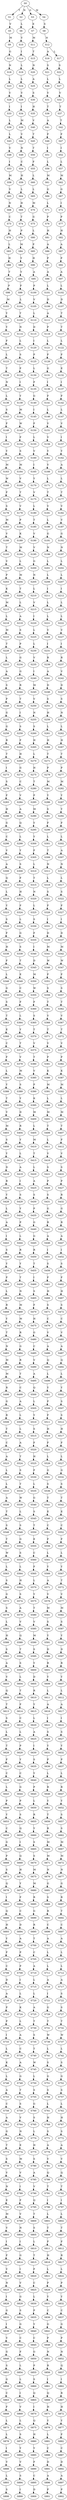 strict digraph  {
	S0 -> S1 [ label = T ];
	S0 -> S2 [ label = N ];
	S0 -> S3 [ label = G ];
	S0 -> S4 [ label = M ];
	S1 -> S5 [ label = V ];
	S2 -> S6 [ label = L ];
	S3 -> S7 [ label = E ];
	S4 -> S8 [ label = S ];
	S5 -> S9 [ label = M ];
	S6 -> S10 [ label = V ];
	S7 -> S11 [ label = M ];
	S8 -> S12 [ label = N ];
	S9 -> S13 [ label = G ];
	S10 -> S14 [ label = I ];
	S11 -> S15 [ label = T ];
	S12 -> S16 [ label = A ];
	S12 -> S17 [ label = L ];
	S13 -> S18 [ label = N ];
	S14 -> S19 [ label = L ];
	S15 -> S20 [ label = N ];
	S16 -> S21 [ label = S ];
	S17 -> S22 [ label = S ];
	S18 -> S23 [ label = L ];
	S19 -> S24 [ label = L ];
	S20 -> S25 [ label = A ];
	S21 -> S26 [ label = L ];
	S22 -> S27 [ label = L ];
	S23 -> S28 [ label = V ];
	S24 -> S29 [ label = V ];
	S25 -> S30 [ label = S ];
	S26 -> S31 [ label = V ];
	S27 -> S32 [ label = V ];
	S28 -> S33 [ label = I ];
	S29 -> S34 [ label = I ];
	S30 -> S35 [ label = H ];
	S31 -> S36 [ label = T ];
	S32 -> S37 [ label = T ];
	S33 -> S38 [ label = L ];
	S34 -> S39 [ label = M ];
	S35 -> S40 [ label = V ];
	S36 -> S41 [ label = A ];
	S37 -> S42 [ label = T ];
	S38 -> S43 [ label = L ];
	S39 -> S44 [ label = V ];
	S40 -> S45 [ label = T ];
	S41 -> S46 [ label = F ];
	S42 -> S47 [ label = F ];
	S43 -> S48 [ label = V ];
	S44 -> S49 [ label = N ];
	S45 -> S50 [ label = T ];
	S46 -> S51 [ label = I ];
	S47 -> S52 [ label = I ];
	S48 -> S53 [ label = I ];
	S49 -> S54 [ label = C ];
	S50 -> S55 [ label = F ];
	S51 -> S56 [ label = L ];
	S52 -> S57 [ label = L ];
	S53 -> S58 [ label = M ];
	S54 -> S59 [ label = H ];
	S55 -> S60 [ label = L ];
	S56 -> S61 [ label = M ];
	S57 -> S62 [ label = M ];
	S58 -> S63 [ label = V ];
	S59 -> S64 [ label = L ];
	S60 -> S65 [ label = L ];
	S61 -> S66 [ label = G ];
	S62 -> S67 [ label = G ];
	S63 -> S68 [ label = N ];
	S64 -> S69 [ label = H ];
	S65 -> S70 [ label = M ];
	S66 -> S71 [ label = L ];
	S67 -> S72 [ label = I ];
	S68 -> S73 [ label = C ];
	S69 -> S74 [ label = T ];
	S70 -> S75 [ label = G ];
	S71 -> S76 [ label = P ];
	S72 -> S77 [ label = P ];
	S73 -> S78 [ label = H ];
	S74 -> S79 [ label = P ];
	S75 -> S80 [ label = L ];
	S76 -> S81 [ label = H ];
	S77 -> S82 [ label = H ];
	S78 -> S83 [ label = L ];
	S79 -> S84 [ label = M ];
	S80 -> S85 [ label = P ];
	S81 -> S86 [ label = A ];
	S82 -> S87 [ label = A ];
	S83 -> S88 [ label = H ];
	S84 -> S89 [ label = Y ];
	S85 -> S90 [ label = H ];
	S86 -> S91 [ label = P ];
	S87 -> S92 [ label = P ];
	S88 -> S93 [ label = T ];
	S89 -> S94 [ label = Y ];
	S90 -> S95 [ label = A ];
	S91 -> S96 [ label = A ];
	S92 -> S97 [ label = A ];
	S93 -> S98 [ label = P ];
	S94 -> S99 [ label = F ];
	S95 -> S100 [ label = P ];
	S96 -> S101 [ label = L ];
	S97 -> S102 [ label = L ];
	S98 -> S103 [ label = M ];
	S99 -> S104 [ label = L ];
	S100 -> S105 [ label = V ];
	S101 -> S106 [ label = D ];
	S102 -> S107 [ label = D ];
	S103 -> S108 [ label = Y ];
	S104 -> S109 [ label = T ];
	S105 -> S110 [ label = L ];
	S106 -> S111 [ label = A ];
	S107 -> S112 [ label = T ];
	S108 -> S113 [ label = Y ];
	S109 -> S114 [ label = N ];
	S110 -> S115 [ label = D ];
	S111 -> S116 [ label = P ];
	S112 -> S117 [ label = T ];
	S113 -> S118 [ label = F ];
	S114 -> S119 [ label = L ];
	S115 -> S120 [ label = I ];
	S116 -> S121 [ label = L ];
	S117 -> S122 [ label = L ];
	S118 -> S123 [ label = L ];
	S119 -> S124 [ label = S ];
	S120 -> S125 [ label = P ];
	S121 -> S126 [ label = F ];
	S122 -> S127 [ label = F ];
	S123 -> S128 [ label = T ];
	S124 -> S129 [ label = F ];
	S125 -> S130 [ label = L ];
	S126 -> S131 [ label = G ];
	S127 -> S132 [ label = E ];
	S128 -> S133 [ label = N ];
	S129 -> S134 [ label = I ];
	S130 -> S135 [ label = F ];
	S131 -> S136 [ label = I ];
	S132 -> S137 [ label = I ];
	S133 -> S138 [ label = L ];
	S134 -> S139 [ label = Y ];
	S135 -> S140 [ label = G ];
	S136 -> S141 [ label = F ];
	S137 -> S142 [ label = F ];
	S138 -> S143 [ label = S ];
	S139 -> S144 [ label = M ];
	S140 -> S145 [ label = I ];
	S141 -> S146 [ label = L ];
	S142 -> S147 [ label = L ];
	S143 -> S148 [ label = F ];
	S144 -> S149 [ label = W ];
	S145 -> S150 [ label = F ];
	S146 -> S151 [ label = V ];
	S147 -> S152 [ label = V ];
	S148 -> S153 [ label = I ];
	S149 -> S154 [ label = F ];
	S150 -> S155 [ label = L ];
	S151 -> S156 [ label = V ];
	S152 -> S157 [ label = I ];
	S153 -> S158 [ label = Y ];
	S154 -> S159 [ label = S ];
	S155 -> S160 [ label = V ];
	S156 -> S161 [ label = Y ];
	S157 -> S162 [ label = Y ];
	S158 -> S163 [ label = M ];
	S159 -> S164 [ label = M ];
	S160 -> S165 [ label = I ];
	S161 -> S166 [ label = V ];
	S162 -> S167 [ label = A ];
	S163 -> S168 [ label = W ];
	S164 -> S169 [ label = V ];
	S165 -> S170 [ label = Y ];
	S166 -> S171 [ label = L ];
	S167 -> S172 [ label = L ];
	S168 -> S173 [ label = F ];
	S169 -> S174 [ label = T ];
	S170 -> S175 [ label = V ];
	S171 -> S176 [ label = T ];
	S172 -> S177 [ label = T ];
	S173 -> S178 [ label = S ];
	S174 -> S179 [ label = V ];
	S175 -> S180 [ label = L ];
	S176 -> S181 [ label = V ];
	S177 -> S182 [ label = V ];
	S178 -> S183 [ label = M ];
	S179 -> S184 [ label = P ];
	S180 -> S185 [ label = T ];
	S181 -> S186 [ label = L ];
	S182 -> S187 [ label = V ];
	S183 -> S188 [ label = V ];
	S184 -> S189 [ label = K ];
	S185 -> S190 [ label = V ];
	S186 -> S191 [ label = G ];
	S187 -> S192 [ label = G ];
	S188 -> S193 [ label = T ];
	S189 -> S194 [ label = M ];
	S190 -> S195 [ label = V ];
	S191 -> S196 [ label = N ];
	S192 -> S197 [ label = N ];
	S193 -> S198 [ label = V ];
	S194 -> S199 [ label = L ];
	S195 -> S200 [ label = G ];
	S196 -> S201 [ label = L ];
	S197 -> S202 [ label = L ];
	S198 -> S203 [ label = P ];
	S199 -> S204 [ label = M ];
	S200 -> S205 [ label = N ];
	S201 -> S206 [ label = L ];
	S202 -> S207 [ label = L ];
	S203 -> S208 [ label = K ];
	S204 -> S209 [ label = T ];
	S205 -> S210 [ label = L ];
	S206 -> S211 [ label = I ];
	S207 -> S212 [ label = I ];
	S208 -> S213 [ label = M ];
	S209 -> S214 [ label = L ];
	S210 -> S215 [ label = V ];
	S211 -> S216 [ label = L ];
	S212 -> S217 [ label = L ];
	S213 -> S218 [ label = L ];
	S214 -> S219 [ label = A ];
	S215 -> S220 [ label = I ];
	S216 -> S221 [ label = L ];
	S217 -> S222 [ label = L ];
	S218 -> S223 [ label = M ];
	S219 -> S224 [ label = S ];
	S220 -> S225 [ label = L ];
	S221 -> S226 [ label = V ];
	S222 -> S227 [ label = V ];
	S223 -> S228 [ label = T ];
	S224 -> S229 [ label = P ];
	S225 -> S230 [ label = L ];
	S226 -> S231 [ label = I ];
	S227 -> S232 [ label = I ];
	S228 -> S233 [ label = L ];
	S229 -> S234 [ label = G ];
	S230 -> S235 [ label = V ];
	S231 -> S236 [ label = R ];
	S232 -> S237 [ label = R ];
	S233 -> S238 [ label = A ];
	S234 -> S239 [ label = G ];
	S235 -> S240 [ label = I ];
	S236 -> S241 [ label = A ];
	S237 -> S242 [ label = V ];
	S238 -> S243 [ label = S ];
	S239 -> S244 [ label = R ];
	S240 -> S245 [ label = M ];
	S241 -> S246 [ label = D ];
	S242 -> S247 [ label = D ];
	S243 -> S248 [ label = P ];
	S244 -> S249 [ label = T ];
	S245 -> S250 [ label = V ];
	S246 -> S251 [ label = S ];
	S247 -> S252 [ label = S ];
	S248 -> S253 [ label = G ];
	S249 -> S254 [ label = I ];
	S250 -> S255 [ label = N ];
	S251 -> S256 [ label = H ];
	S252 -> S257 [ label = N ];
	S253 -> S258 [ label = G ];
	S254 -> S259 [ label = S ];
	S255 -> S260 [ label = S ];
	S256 -> S261 [ label = L ];
	S257 -> S262 [ label = L ];
	S258 -> S263 [ label = R ];
	S259 -> S264 [ label = F ];
	S260 -> S265 [ label = H ];
	S261 -> S266 [ label = H ];
	S262 -> S267 [ label = H ];
	S263 -> S268 [ label = T ];
	S264 -> S269 [ label = H ];
	S265 -> S270 [ label = L ];
	S266 -> S271 [ label = T ];
	S267 -> S272 [ label = T ];
	S268 -> S273 [ label = I ];
	S269 -> S274 [ label = G ];
	S270 -> S275 [ label = H ];
	S271 -> S276 [ label = P ];
	S272 -> S277 [ label = P ];
	S273 -> S278 [ label = S ];
	S274 -> S279 [ label = C ];
	S275 -> S280 [ label = T ];
	S276 -> S281 [ label = M ];
	S277 -> S282 [ label = M ];
	S278 -> S283 [ label = F ];
	S279 -> S284 [ label = V ];
	S280 -> S285 [ label = P ];
	S281 -> S286 [ label = Y ];
	S282 -> S287 [ label = Y ];
	S283 -> S288 [ label = H ];
	S284 -> S289 [ label = A ];
	S285 -> S290 [ label = M ];
	S286 -> S291 [ label = S ];
	S287 -> S292 [ label = Y ];
	S288 -> S293 [ label = G ];
	S289 -> S294 [ label = Q ];
	S290 -> S295 [ label = Y ];
	S291 -> S296 [ label = F ];
	S292 -> S297 [ label = F ];
	S293 -> S298 [ label = C ];
	S294 -> S299 [ label = L ];
	S295 -> S300 [ label = Y ];
	S296 -> S301 [ label = L ];
	S297 -> S302 [ label = L ];
	S298 -> S303 [ label = V ];
	S299 -> S304 [ label = Y ];
	S300 -> S305 [ label = F ];
	S301 -> S306 [ label = T ];
	S302 -> S307 [ label = A ];
	S303 -> S308 [ label = A ];
	S304 -> S309 [ label = S ];
	S305 -> S310 [ label = L ];
	S306 -> S311 [ label = N ];
	S307 -> S312 [ label = N ];
	S308 -> S313 [ label = Q ];
	S309 -> S314 [ label = F ];
	S310 -> S315 [ label = T ];
	S311 -> S316 [ label = L ];
	S312 -> S317 [ label = L ];
	S313 -> S318 [ label = L ];
	S314 -> S319 [ label = H ];
	S315 -> S320 [ label = N ];
	S316 -> S321 [ label = S ];
	S317 -> S322 [ label = S ];
	S318 -> S323 [ label = Y ];
	S319 -> S324 [ label = F ];
	S320 -> S325 [ label = L ];
	S321 -> S326 [ label = F ];
	S322 -> S327 [ label = F ];
	S323 -> S328 [ label = S ];
	S324 -> S329 [ label = L ];
	S325 -> S330 [ label = S ];
	S326 -> S331 [ label = I ];
	S327 -> S332 [ label = I ];
	S328 -> S333 [ label = F ];
	S329 -> S334 [ label = G ];
	S330 -> S335 [ label = F ];
	S331 -> S336 [ label = D ];
	S332 -> S337 [ label = D ];
	S333 -> S338 [ label = H ];
	S334 -> S339 [ label = S ];
	S335 -> S340 [ label = I ];
	S336 -> S341 [ label = M ];
	S337 -> S342 [ label = M ];
	S338 -> S343 [ label = F ];
	S339 -> S344 [ label = T ];
	S340 -> S345 [ label = D ];
	S341 -> S346 [ label = W ];
	S342 -> S347 [ label = W ];
	S343 -> S348 [ label = L ];
	S344 -> S349 [ label = E ];
	S345 -> S350 [ label = M ];
	S346 -> S351 [ label = F ];
	S347 -> S352 [ label = F ];
	S348 -> S353 [ label = G ];
	S349 -> S354 [ label = C ];
	S350 -> S355 [ label = W ];
	S351 -> S356 [ label = S ];
	S352 -> S357 [ label = S ];
	S353 -> S358 [ label = S ];
	S354 -> S359 [ label = F ];
	S355 -> S360 [ label = F ];
	S356 -> S361 [ label = T ];
	S357 -> S362 [ label = T ];
	S358 -> S363 [ label = T ];
	S359 -> S364 [ label = L ];
	S360 -> S365 [ label = S ];
	S361 -> S366 [ label = V ];
	S362 -> S367 [ label = V ];
	S363 -> S368 [ label = E ];
	S364 -> S369 [ label = Y ];
	S365 -> S370 [ label = T ];
	S366 -> S371 [ label = T ];
	S367 -> S372 [ label = T ];
	S368 -> S373 [ label = C ];
	S369 -> S374 [ label = T ];
	S370 -> S375 [ label = V ];
	S371 -> S376 [ label = V ];
	S372 -> S377 [ label = V ];
	S373 -> S378 [ label = F ];
	S374 -> S379 [ label = V ];
	S375 -> S380 [ label = T ];
	S376 -> S381 [ label = P ];
	S377 -> S382 [ label = P ];
	S378 -> S383 [ label = L ];
	S379 -> S384 [ label = M ];
	S380 -> S385 [ label = V ];
	S381 -> S386 [ label = K ];
	S382 -> S387 [ label = K ];
	S383 -> S388 [ label = Y ];
	S384 -> S389 [ label = S ];
	S385 -> S390 [ label = P ];
	S386 -> S391 [ label = M ];
	S387 -> S392 [ label = M ];
	S388 -> S393 [ label = T ];
	S389 -> S394 [ label = Y ];
	S390 -> S395 [ label = K ];
	S391 -> S396 [ label = L ];
	S392 -> S397 [ label = L ];
	S393 -> S398 [ label = V ];
	S394 -> S399 [ label = D ];
	S395 -> S400 [ label = M ];
	S396 -> S401 [ label = M ];
	S397 -> S402 [ label = M ];
	S398 -> S403 [ label = M ];
	S399 -> S404 [ label = R ];
	S400 -> S405 [ label = L ];
	S401 -> S406 [ label = T ];
	S402 -> S407 [ label = T ];
	S403 -> S408 [ label = S ];
	S404 -> S409 [ label = Y ];
	S405 -> S410 [ label = M ];
	S406 -> S411 [ label = L ];
	S407 -> S412 [ label = F ];
	S408 -> S413 [ label = Y ];
	S409 -> S414 [ label = L ];
	S410 -> S415 [ label = T ];
	S411 -> S416 [ label = V ];
	S412 -> S417 [ label = V ];
	S413 -> S418 [ label = D ];
	S414 -> S419 [ label = A ];
	S415 -> S420 [ label = L ];
	S416 -> S421 [ label = S ];
	S417 -> S422 [ label = S ];
	S418 -> S423 [ label = R ];
	S419 -> S424 [ label = I ];
	S420 -> S425 [ label = A ];
	S421 -> S426 [ label = P ];
	S422 -> S427 [ label = P ];
	S423 -> S428 [ label = Y ];
	S424 -> S429 [ label = S ];
	S425 -> S430 [ label = S ];
	S426 -> S431 [ label = S ];
	S427 -> S432 [ label = R ];
	S428 -> S433 [ label = L ];
	S429 -> S434 [ label = Y ];
	S430 -> S435 [ label = P ];
	S431 -> S436 [ label = G ];
	S432 -> S437 [ label = G ];
	S433 -> S438 [ label = A ];
	S434 -> S439 [ label = P ];
	S435 -> S440 [ label = G ];
	S436 -> S441 [ label = R ];
	S437 -> S442 [ label = R ];
	S438 -> S443 [ label = I ];
	S439 -> S444 [ label = L ];
	S440 -> S445 [ label = G ];
	S441 -> S446 [ label = A ];
	S442 -> S447 [ label = A ];
	S443 -> S448 [ label = S ];
	S444 -> S449 [ label = R ];
	S445 -> S450 [ label = R ];
	S446 -> S451 [ label = I ];
	S447 -> S452 [ label = I ];
	S448 -> S453 [ label = Y ];
	S449 -> S454 [ label = Y ];
	S450 -> S455 [ label = T ];
	S451 -> S456 [ label = S ];
	S452 -> S457 [ label = S ];
	S453 -> S458 [ label = P ];
	S454 -> S459 [ label = T ];
	S455 -> S460 [ label = I ];
	S456 -> S461 [ label = F ];
	S457 -> S462 [ label = F ];
	S458 -> S463 [ label = L ];
	S459 -> S464 [ label = N ];
	S460 -> S465 [ label = S ];
	S461 -> S466 [ label = H ];
	S462 -> S467 [ label = H ];
	S463 -> S468 [ label = R ];
	S464 -> S469 [ label = M ];
	S465 -> S470 [ label = F ];
	S466 -> S471 [ label = S ];
	S467 -> S472 [ label = S ];
	S468 -> S473 [ label = Y ];
	S469 -> S474 [ label = M ];
	S470 -> S475 [ label = H ];
	S471 -> S476 [ label = C ];
	S472 -> S477 [ label = C ];
	S473 -> S478 [ label = T ];
	S474 -> S479 [ label = R ];
	S475 -> S480 [ label = G ];
	S476 -> S481 [ label = V ];
	S477 -> S482 [ label = V ];
	S478 -> S483 [ label = N ];
	S479 -> S484 [ label = G ];
	S480 -> S485 [ label = C ];
	S481 -> S486 [ label = A ];
	S482 -> S487 [ label = A ];
	S483 -> S488 [ label = M ];
	S484 -> S489 [ label = R ];
	S485 -> S490 [ label = V ];
	S486 -> S491 [ label = Q ];
	S487 -> S492 [ label = Q ];
	S488 -> S493 [ label = M ];
	S489 -> S494 [ label = T ];
	S490 -> S495 [ label = A ];
	S491 -> S496 [ label = L ];
	S492 -> S497 [ label = L ];
	S493 -> S498 [ label = R ];
	S494 -> S499 [ label = C ];
	S495 -> S500 [ label = Q ];
	S496 -> S501 [ label = Y ];
	S497 -> S502 [ label = Y ];
	S498 -> S503 [ label = G ];
	S499 -> S504 [ label = A ];
	S500 -> S505 [ label = L ];
	S501 -> S506 [ label = F ];
	S502 -> S507 [ label = S ];
	S503 -> S508 [ label = R ];
	S504 -> S509 [ label = L ];
	S505 -> S510 [ label = Y ];
	S506 -> S511 [ label = F ];
	S507 -> S512 [ label = S ];
	S508 -> S513 [ label = T ];
	S509 -> S514 [ label = L ];
	S510 -> S515 [ label = S ];
	S511 -> S516 [ label = H ];
	S512 -> S517 [ label = H ];
	S513 -> S518 [ label = C ];
	S514 -> S519 [ label = A ];
	S515 -> S520 [ label = F ];
	S516 -> S521 [ label = F ];
	S517 -> S522 [ label = F ];
	S518 -> S523 [ label = A ];
	S519 -> S524 [ label = T ];
	S520 -> S525 [ label = H ];
	S521 -> S526 [ label = L ];
	S522 -> S527 [ label = L ];
	S523 -> S528 [ label = L ];
	S524 -> S529 [ label = S ];
	S525 -> S530 [ label = F ];
	S526 -> S531 [ label = G ];
	S527 -> S532 [ label = G ];
	S528 -> S533 [ label = L ];
	S529 -> S534 [ label = T ];
	S530 -> S535 [ label = L ];
	S531 -> S536 [ label = S ];
	S532 -> S537 [ label = S ];
	S533 -> S538 [ label = A ];
	S534 -> S539 [ label = W ];
	S535 -> S540 [ label = G ];
	S536 -> S541 [ label = T ];
	S537 -> S542 [ label = T ];
	S538 -> S543 [ label = T ];
	S539 -> S544 [ label = L ];
	S540 -> S545 [ label = S ];
	S541 -> S546 [ label = E ];
	S542 -> S547 [ label = E ];
	S543 -> S548 [ label = S ];
	S544 -> S549 [ label = S ];
	S545 -> S550 [ label = T ];
	S546 -> S551 [ label = C ];
	S547 -> S552 [ label = C ];
	S548 -> S553 [ label = T ];
	S549 -> S554 [ label = G ];
	S550 -> S555 [ label = E ];
	S551 -> S556 [ label = F ];
	S552 -> S557 [ label = F ];
	S553 -> S558 [ label = W ];
	S554 -> S559 [ label = S ];
	S555 -> S560 [ label = C ];
	S556 -> S561 [ label = L ];
	S557 -> S562 [ label = L ];
	S558 -> S563 [ label = L ];
	S559 -> S564 [ label = L ];
	S560 -> S565 [ label = F ];
	S561 -> S566 [ label = Y ];
	S562 -> S567 [ label = Y ];
	S563 -> S568 [ label = S ];
	S564 -> S569 [ label = H ];
	S565 -> S570 [ label = L ];
	S566 -> S571 [ label = A ];
	S567 -> S572 [ label = T ];
	S568 -> S573 [ label = G ];
	S569 -> S574 [ label = S ];
	S570 -> S575 [ label = Y ];
	S571 -> S576 [ label = V ];
	S572 -> S577 [ label = V ];
	S573 -> S578 [ label = S ];
	S574 -> S579 [ label = A ];
	S575 -> S580 [ label = T ];
	S576 -> S581 [ label = M ];
	S577 -> S582 [ label = M ];
	S578 -> S583 [ label = L ];
	S579 -> S584 [ label = V ];
	S580 -> S585 [ label = V ];
	S581 -> S586 [ label = S ];
	S582 -> S587 [ label = S ];
	S583 -> S588 [ label = H ];
	S584 -> S589 [ label = Q ];
	S585 -> S590 [ label = M ];
	S586 -> S591 [ label = Y ];
	S587 -> S592 [ label = Y ];
	S588 -> S593 [ label = S ];
	S589 -> S594 [ label = T ];
	S590 -> S595 [ label = S ];
	S591 -> S596 [ label = D ];
	S592 -> S597 [ label = D ];
	S593 -> S598 [ label = A ];
	S594 -> S599 [ label = S ];
	S595 -> S600 [ label = Y ];
	S596 -> S601 [ label = R ];
	S597 -> S602 [ label = R ];
	S598 -> S603 [ label = V ];
	S599 -> S604 [ label = L ];
	S600 -> S605 [ label = D ];
	S601 -> S606 [ label = Y ];
	S602 -> S607 [ label = Y ];
	S603 -> S608 [ label = Q ];
	S604 -> S609 [ label = T ];
	S605 -> S610 [ label = R ];
	S606 -> S611 [ label = L ];
	S607 -> S612 [ label = L ];
	S608 -> S613 [ label = T ];
	S609 -> S614 [ label = F ];
	S610 -> S615 [ label = Y ];
	S611 -> S616 [ label = A ];
	S612 -> S617 [ label = A ];
	S613 -> S618 [ label = S ];
	S614 -> S619 [ label = C ];
	S615 -> S620 [ label = L ];
	S616 -> S621 [ label = I ];
	S617 -> S622 [ label = I ];
	S618 -> S623 [ label = L ];
	S619 -> S624 [ label = L ];
	S620 -> S625 [ label = A ];
	S621 -> S626 [ label = S ];
	S622 -> S627 [ label = S ];
	S623 -> S628 [ label = T ];
	S624 -> S629 [ label = P ];
	S625 -> S630 [ label = I ];
	S626 -> S631 [ label = Y ];
	S627 -> S632 [ label = Y ];
	S628 -> S633 [ label = F ];
	S629 -> S634 [ label = Y ];
	S630 -> S635 [ label = S ];
	S631 -> S636 [ label = P ];
	S632 -> S637 [ label = P ];
	S633 -> S638 [ label = C ];
	S634 -> S639 [ label = C ];
	S635 -> S640 [ label = Y ];
	S636 -> S641 [ label = L ];
	S637 -> S642 [ label = L ];
	S638 -> S643 [ label = L ];
	S639 -> S644 [ label = G ];
	S640 -> S645 [ label = P ];
	S641 -> S646 [ label = R ];
	S642 -> S647 [ label = R ];
	S643 -> S648 [ label = P ];
	S644 -> S649 [ label = P ];
	S645 -> S650 [ label = L ];
	S646 -> S651 [ label = Y ];
	S647 -> S652 [ label = Y ];
	S648 -> S653 [ label = Y ];
	S649 -> S654 [ label = S ];
	S650 -> S655 [ label = R ];
	S651 -> S656 [ label = T ];
	S652 -> S657 [ label = S ];
	S653 -> S658 [ label = C ];
	S654 -> S659 [ label = Q ];
	S655 -> S660 [ label = Y ];
	S656 -> S661 [ label = R ];
	S657 -> S662 [ label = S ];
	S658 -> S663 [ label = G ];
	S659 -> S664 [ label = I ];
	S660 -> S665 [ label = S ];
	S661 -> S666 [ label = M ];
	S662 -> S667 [ label = M ];
	S663 -> S668 [ label = P ];
	S664 -> S669 [ label = Q ];
	S665 -> S670 [ label = S ];
	S666 -> S671 [ label = M ];
	S667 -> S672 [ label = M ];
	S668 -> S673 [ label = S ];
	S669 -> S674 [ label = H ];
	S670 -> S675 [ label = M ];
	S671 -> S676 [ label = N ];
	S672 -> S677 [ label = N ];
	S673 -> S678 [ label = Q ];
	S674 -> S679 [ label = Y ];
	S675 -> S680 [ label = M ];
	S676 -> S681 [ label = G ];
	S677 -> S682 [ label = G ];
	S678 -> S683 [ label = I ];
	S679 -> S684 [ label = F ];
	S680 -> S685 [ label = R ];
	S681 -> S686 [ label = S ];
	S682 -> S687 [ label = R ];
	S683 -> S688 [ label = Q ];
	S684 -> S689 [ label = C ];
	S685 -> S690 [ label = G ];
	S686 -> S691 [ label = R ];
	S687 -> S692 [ label = T ];
	S688 -> S693 [ label = H ];
	S689 -> S694 [ label = D ];
	S690 -> S695 [ label = R ];
	S691 -> S696 [ label = C ];
	S692 -> S697 [ label = C ];
	S693 -> S698 [ label = Y ];
	S694 -> S699 [ label = A ];
	S695 -> S700 [ label = T ];
	S696 -> S701 [ label = A ];
	S697 -> S702 [ label = A ];
	S698 -> S703 [ label = F ];
	S699 -> S704 [ label = P ];
	S700 -> S705 [ label = C ];
	S701 -> S706 [ label = L ];
	S702 -> S707 [ label = L ];
	S703 -> S708 [ label = C ];
	S704 -> S709 [ label = P ];
	S705 -> S710 [ label = A ];
	S706 -> S711 [ label = L ];
	S707 -> S712 [ label = L ];
	S708 -> S713 [ label = D ];
	S709 -> S714 [ label = I ];
	S710 -> S715 [ label = L ];
	S711 -> S716 [ label = A ];
	S712 -> S717 [ label = A ];
	S713 -> S718 [ label = A ];
	S714 -> S719 [ label = L ];
	S715 -> S720 [ label = L ];
	S716 -> S721 [ label = I ];
	S717 -> S722 [ label = S ];
	S718 -> S723 [ label = P ];
	S719 -> S724 [ label = K ];
	S720 -> S725 [ label = A ];
	S721 -> S726 [ label = G ];
	S722 -> S727 [ label = S ];
	S723 -> S728 [ label = P ];
	S724 -> S729 [ label = L ];
	S725 -> S730 [ label = T ];
	S726 -> S731 [ label = T ];
	S727 -> S732 [ label = T ];
	S728 -> S733 [ label = I ];
	S729 -> S734 [ label = A ];
	S730 -> S735 [ label = S ];
	S731 -> S736 [ label = W ];
	S732 -> S737 [ label = W ];
	S733 -> S738 [ label = L ];
	S734 -> S739 [ label = C ];
	S735 -> S740 [ label = T ];
	S736 -> S741 [ label = L ];
	S737 -> S742 [ label = L ];
	S738 -> S743 [ label = K ];
	S739 -> S744 [ label = A ];
	S740 -> S745 [ label = W ];
	S741 -> S746 [ label = S ];
	S742 -> S747 [ label = S ];
	S743 -> S748 [ label = L ];
	S744 -> S749 [ label = G ];
	S745 -> S750 [ label = L ];
	S746 -> S751 [ label = G ];
	S747 -> S752 [ label = G ];
	S748 -> S753 [ label = A ];
	S749 -> S754 [ label = T ];
	S750 -> S755 [ label = S ];
	S751 -> S756 [ label = S ];
	S752 -> S757 [ label = S ];
	S753 -> S758 [ label = C ];
	S754 -> S759 [ label = S ];
	S755 -> S760 [ label = G ];
	S756 -> S761 [ label = L ];
	S757 -> S762 [ label = L ];
	S758 -> S763 [ label = A ];
	S759 -> S764 [ label = V ];
	S760 -> S765 [ label = S ];
	S761 -> S766 [ label = H ];
	S762 -> S767 [ label = H ];
	S763 -> S768 [ label = G ];
	S764 -> S769 [ label = N ];
	S765 -> S770 [ label = L ];
	S766 -> S771 [ label = S ];
	S767 -> S772 [ label = S ];
	S768 -> S773 [ label = T ];
	S769 -> S774 [ label = E ];
	S770 -> S775 [ label = H ];
	S771 -> S776 [ label = A ];
	S772 -> S777 [ label = A ];
	S773 -> S778 [ label = S ];
	S774 -> S779 [ label = M ];
	S775 -> S780 [ label = S ];
	S776 -> S781 [ label = V ];
	S777 -> S782 [ label = V ];
	S778 -> S783 [ label = V ];
	S779 -> S784 [ label = V ];
	S780 -> S785 [ label = A ];
	S781 -> S786 [ label = Q ];
	S782 -> S787 [ label = Q ];
	S783 -> S788 [ label = N ];
	S784 -> S789 [ label = I ];
	S785 -> S790 [ label = V ];
	S786 -> S791 [ label = T ];
	S787 -> S792 [ label = T ];
	S788 -> S793 [ label = E ];
	S789 -> S794 [ label = F ];
	S790 -> S795 [ label = Q ];
	S791 -> S796 [ label = I ];
	S792 -> S797 [ label = I ];
	S793 -> S798 [ label = M ];
	S794 -> S799 [ label = V ];
	S795 -> S800 [ label = T ];
	S796 -> S801 [ label = L ];
	S797 -> S802 [ label = L ];
	S798 -> S803 [ label = V ];
	S799 -> S804 [ label = N ];
	S800 -> S805 [ label = S ];
	S801 -> S806 [ label = T ];
	S802 -> S807 [ label = T ];
	S803 -> S808 [ label = I ];
	S804 -> S809 [ label = I ];
	S805 -> S810 [ label = L ];
	S806 -> S811 [ label = F ];
	S807 -> S812 [ label = F ];
	S808 -> S813 [ label = F ];
	S809 -> S814 [ label = G ];
	S810 -> S815 [ label = T ];
	S811 -> S816 [ label = H ];
	S812 -> S817 [ label = R ];
	S813 -> S818 [ label = V ];
	S814 -> S819 [ label = I ];
	S815 -> S820 [ label = F ];
	S816 -> S821 [ label = L ];
	S817 -> S822 [ label = L ];
	S818 -> S823 [ label = N ];
	S819 -> S824 [ label = V ];
	S820 -> S825 [ label = C ];
	S821 -> S826 [ label = P ];
	S822 -> S827 [ label = P ];
	S823 -> S828 [ label = I ];
	S824 -> S829 [ label = G ];
	S825 -> S830 [ label = L ];
	S826 -> S831 [ label = Y ];
	S827 -> S832 [ label = Y ];
	S828 -> S833 [ label = G ];
	S829 -> S834 [ label = S ];
	S830 -> S835 [ label = P ];
	S831 -> S836 [ label = C ];
	S832 -> S837 [ label = C ];
	S833 -> S838 [ label = I ];
	S834 -> S839 [ label = G ];
	S835 -> S840 [ label = Y ];
	S836 -> S841 [ label = G ];
	S837 -> S842 [ label = G ];
	S838 -> S843 [ label = V ];
	S839 -> S844 [ label = C ];
	S840 -> S845 [ label = C ];
	S841 -> S846 [ label = P ];
	S842 -> S847 [ label = P ];
	S843 -> S848 [ label = G ];
	S844 -> S849 [ label = F ];
	S845 -> S850 [ label = G ];
	S846 -> S851 [ label = N ];
	S847 -> S852 [ label = N ];
	S848 -> S853 [ label = S ];
	S849 -> S854 [ label = L ];
	S850 -> S855 [ label = P ];
	S851 -> S856 [ label = R ];
	S852 -> S857 [ label = Q ];
	S853 -> S858 [ label = G ];
	S854 -> S859 [ label = L ];
	S855 -> S860 [ label = S ];
	S856 -> S861 [ label = I ];
	S857 -> S862 [ label = I ];
	S858 -> S863 [ label = C ];
	S859 -> S864 [ label = I ];
	S860 -> S865 [ label = Q ];
	S861 -> S866 [ label = Q ];
	S862 -> S867 [ label = R ];
	S863 -> S868 [ label = F ];
	S864 -> S869 [ label = V ];
	S865 -> S870 [ label = I ];
	S866 -> S871 [ label = H ];
	S867 -> S872 [ label = H ];
	S868 -> S873 [ label = L ];
	S869 -> S874 [ label = L ];
	S870 -> S875 [ label = Q ];
	S871 -> S876 [ label = Y ];
	S872 -> S877 [ label = Y ];
	S873 -> S878 [ label = L ];
	S874 -> S879 [ label = S ];
	S875 -> S880 [ label = H ];
	S876 -> S881 [ label = L ];
	S877 -> S882 [ label = F ];
	S878 -> S883 [ label = I ];
	S879 -> S884 [ label = Y ];
	S880 -> S885 [ label = Y ];
	S881 -> S886 [ label = C ];
	S882 -> S887 [ label = C ];
	S883 -> S888 [ label = V ];
	S884 -> S889 [ label = V ];
	S885 -> S890 [ label = F ];
	S886 -> S891 [ label = D ];
	S887 -> S892 [ label = D ];
	S888 -> S893 [ label = L ];
	S889 -> S894 [ label = S ];
	S890 -> S895 [ label = C ];
	S891 -> S896 [ label = A ];
	S892 -> S897 [ label = A ];
	S893 -> S898 [ label = S ];
	S894 -> S899 [ label = I ];
	S895 -> S900 [ label = D ];
	S896 -> S901 [ label = P ];
	S897 -> S902 [ label = P ];
}

